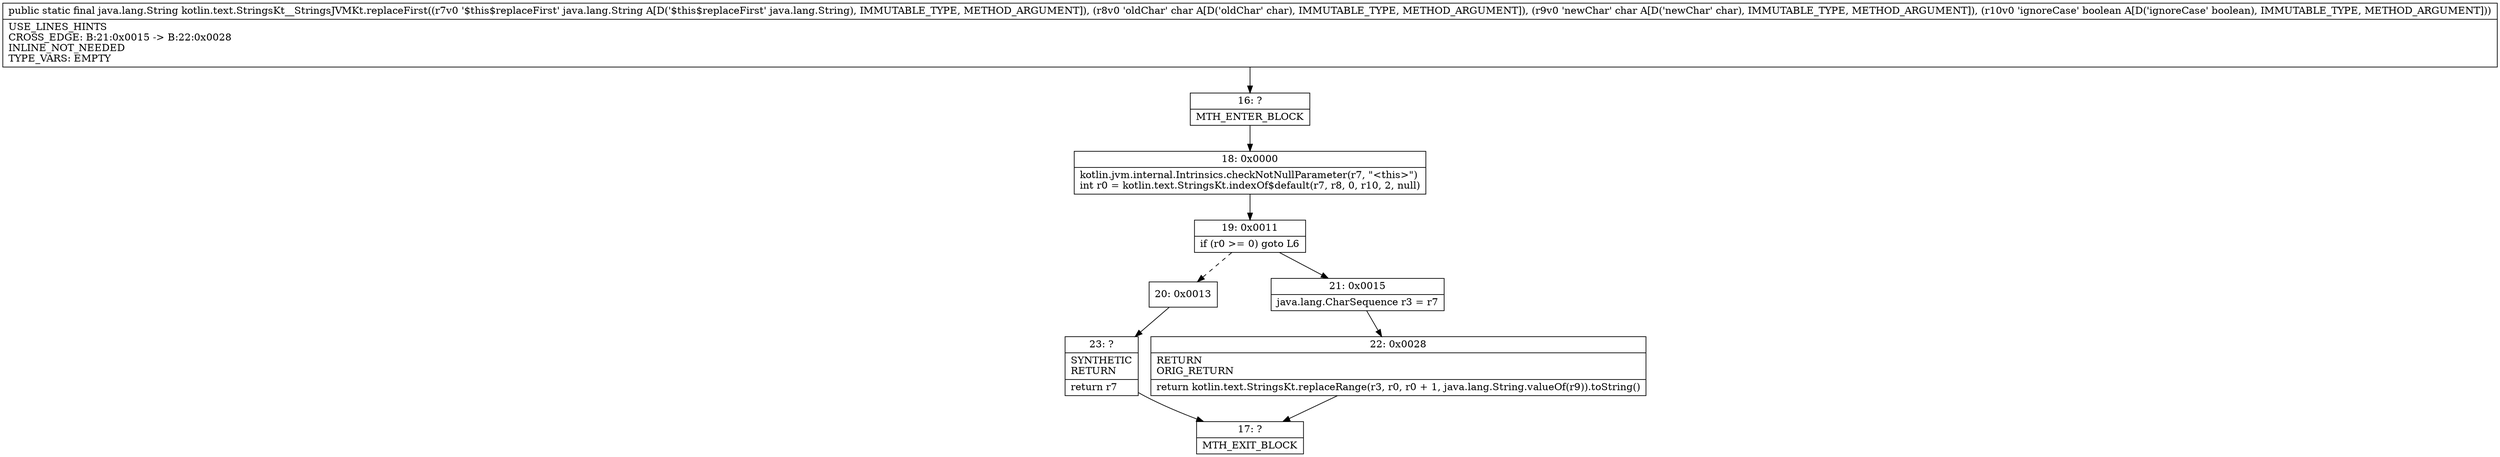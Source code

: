 digraph "CFG forkotlin.text.StringsKt__StringsJVMKt.replaceFirst(Ljava\/lang\/String;CCZ)Ljava\/lang\/String;" {
Node_16 [shape=record,label="{16\:\ ?|MTH_ENTER_BLOCK\l}"];
Node_18 [shape=record,label="{18\:\ 0x0000|kotlin.jvm.internal.Intrinsics.checkNotNullParameter(r7, \"\<this\>\")\lint r0 = kotlin.text.StringsKt.indexOf$default(r7, r8, 0, r10, 2, null)\l}"];
Node_19 [shape=record,label="{19\:\ 0x0011|if (r0 \>= 0) goto L6\l}"];
Node_20 [shape=record,label="{20\:\ 0x0013}"];
Node_23 [shape=record,label="{23\:\ ?|SYNTHETIC\lRETURN\l|return r7\l}"];
Node_17 [shape=record,label="{17\:\ ?|MTH_EXIT_BLOCK\l}"];
Node_21 [shape=record,label="{21\:\ 0x0015|java.lang.CharSequence r3 = r7\l}"];
Node_22 [shape=record,label="{22\:\ 0x0028|RETURN\lORIG_RETURN\l|return kotlin.text.StringsKt.replaceRange(r3, r0, r0 + 1, java.lang.String.valueOf(r9)).toString()\l}"];
MethodNode[shape=record,label="{public static final java.lang.String kotlin.text.StringsKt__StringsJVMKt.replaceFirst((r7v0 '$this$replaceFirst' java.lang.String A[D('$this$replaceFirst' java.lang.String), IMMUTABLE_TYPE, METHOD_ARGUMENT]), (r8v0 'oldChar' char A[D('oldChar' char), IMMUTABLE_TYPE, METHOD_ARGUMENT]), (r9v0 'newChar' char A[D('newChar' char), IMMUTABLE_TYPE, METHOD_ARGUMENT]), (r10v0 'ignoreCase' boolean A[D('ignoreCase' boolean), IMMUTABLE_TYPE, METHOD_ARGUMENT]))  | USE_LINES_HINTS\lCROSS_EDGE: B:21:0x0015 \-\> B:22:0x0028\lINLINE_NOT_NEEDED\lTYPE_VARS: EMPTY\l}"];
MethodNode -> Node_16;Node_16 -> Node_18;
Node_18 -> Node_19;
Node_19 -> Node_20[style=dashed];
Node_19 -> Node_21;
Node_20 -> Node_23;
Node_23 -> Node_17;
Node_21 -> Node_22;
Node_22 -> Node_17;
}


